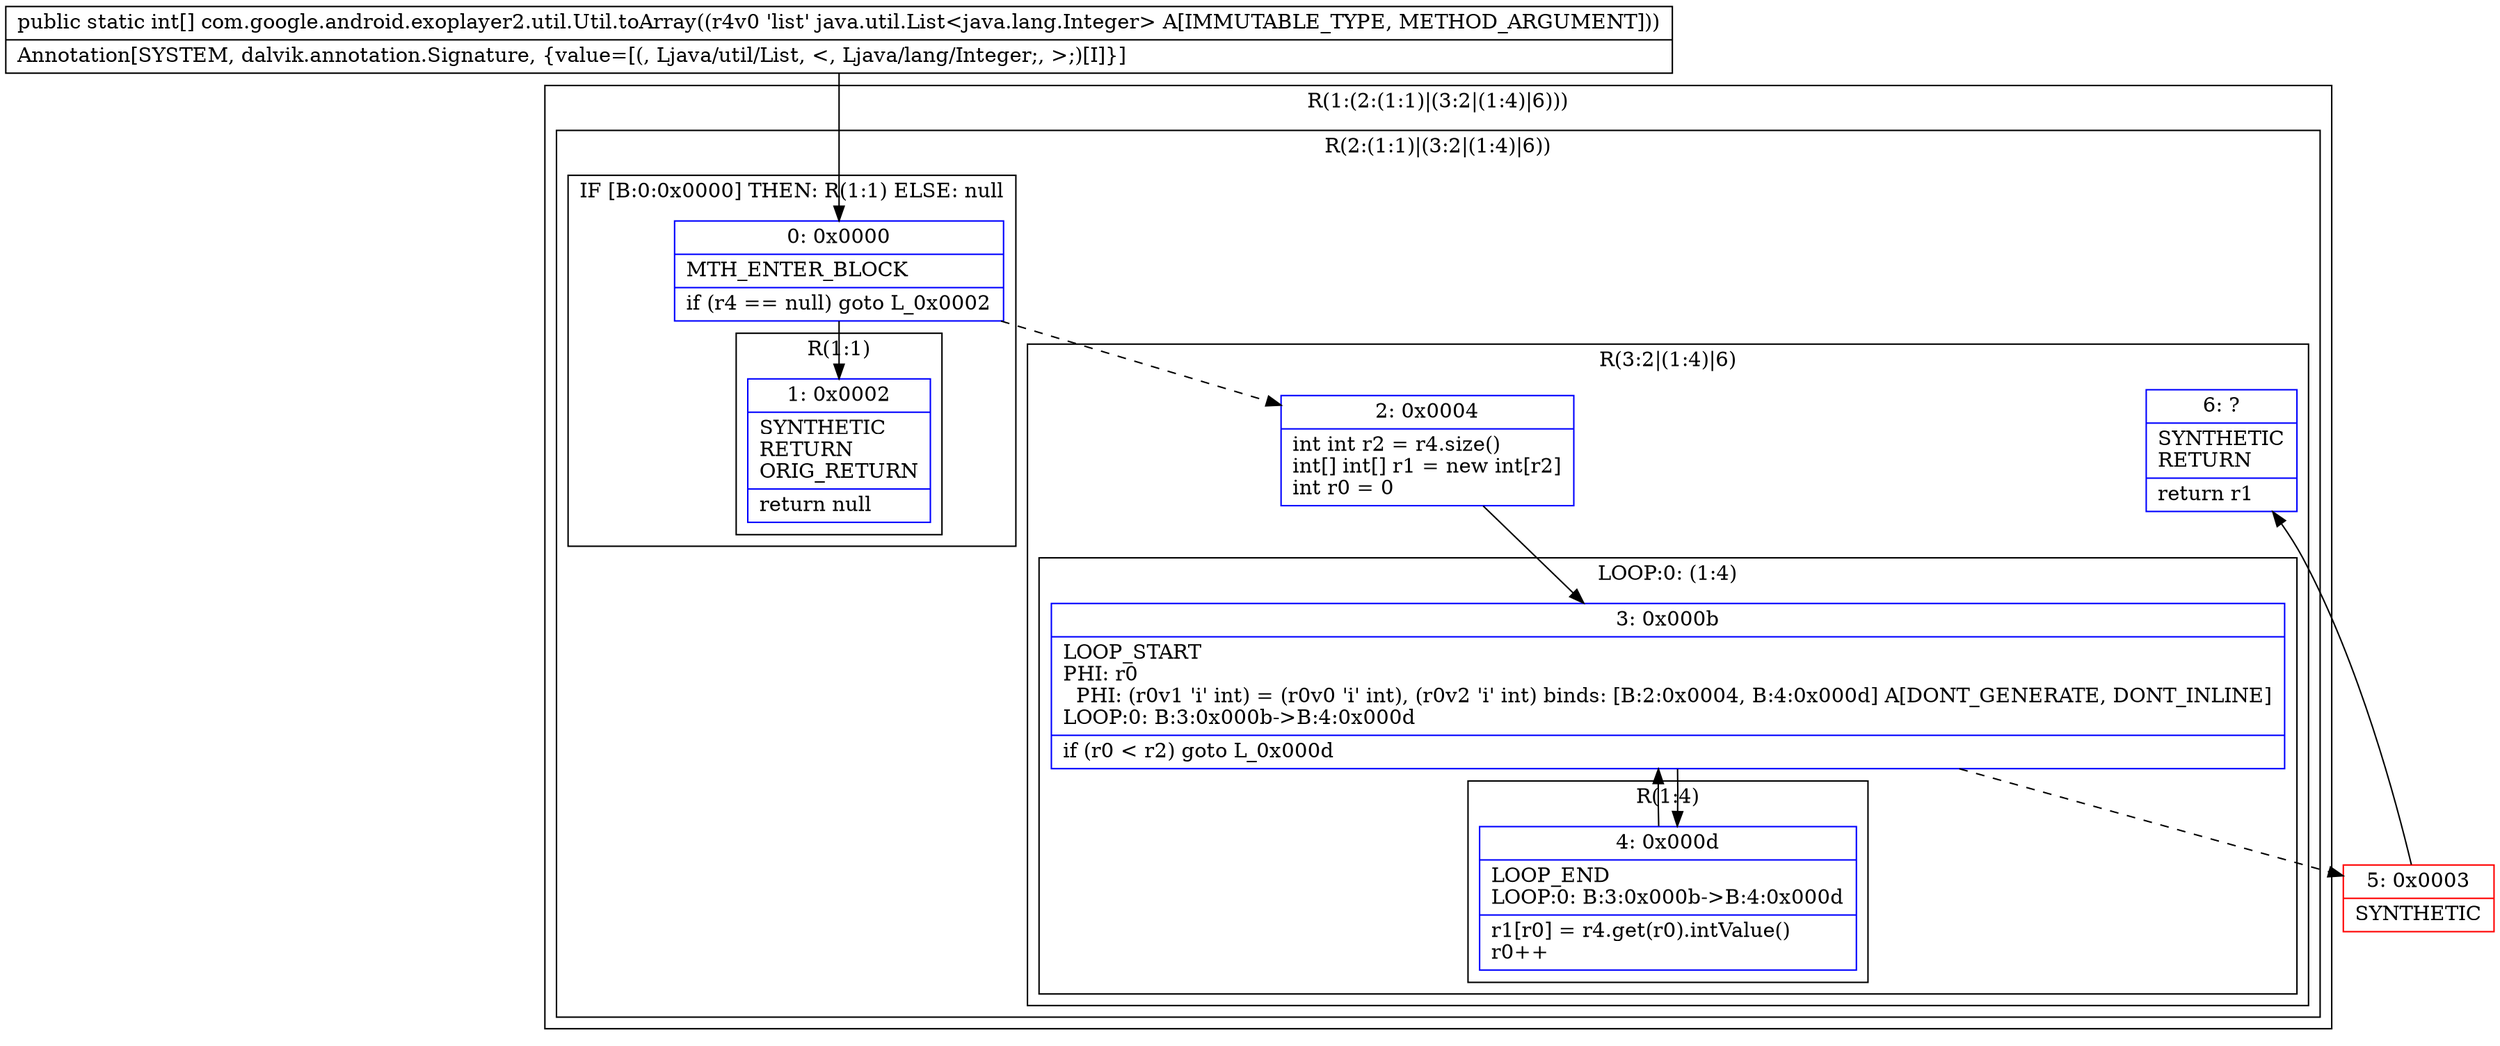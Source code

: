 digraph "CFG forcom.google.android.exoplayer2.util.Util.toArray(Ljava\/util\/List;)[I" {
subgraph cluster_Region_1082208367 {
label = "R(1:(2:(1:1)|(3:2|(1:4)|6)))";
node [shape=record,color=blue];
subgraph cluster_Region_408788440 {
label = "R(2:(1:1)|(3:2|(1:4)|6))";
node [shape=record,color=blue];
subgraph cluster_IfRegion_1391100634 {
label = "IF [B:0:0x0000] THEN: R(1:1) ELSE: null";
node [shape=record,color=blue];
Node_0 [shape=record,label="{0\:\ 0x0000|MTH_ENTER_BLOCK\l|if (r4 == null) goto L_0x0002\l}"];
subgraph cluster_Region_1633878533 {
label = "R(1:1)";
node [shape=record,color=blue];
Node_1 [shape=record,label="{1\:\ 0x0002|SYNTHETIC\lRETURN\lORIG_RETURN\l|return null\l}"];
}
}
subgraph cluster_Region_1723613947 {
label = "R(3:2|(1:4)|6)";
node [shape=record,color=blue];
Node_2 [shape=record,label="{2\:\ 0x0004|int int r2 = r4.size()\lint[] int[] r1 = new int[r2]\lint r0 = 0\l}"];
subgraph cluster_LoopRegion_154516914 {
label = "LOOP:0: (1:4)";
node [shape=record,color=blue];
Node_3 [shape=record,label="{3\:\ 0x000b|LOOP_START\lPHI: r0 \l  PHI: (r0v1 'i' int) = (r0v0 'i' int), (r0v2 'i' int) binds: [B:2:0x0004, B:4:0x000d] A[DONT_GENERATE, DONT_INLINE]\lLOOP:0: B:3:0x000b\-\>B:4:0x000d\l|if (r0 \< r2) goto L_0x000d\l}"];
subgraph cluster_Region_749423693 {
label = "R(1:4)";
node [shape=record,color=blue];
Node_4 [shape=record,label="{4\:\ 0x000d|LOOP_END\lLOOP:0: B:3:0x000b\-\>B:4:0x000d\l|r1[r0] = r4.get(r0).intValue()\lr0++\l}"];
}
}
Node_6 [shape=record,label="{6\:\ ?|SYNTHETIC\lRETURN\l|return r1\l}"];
}
}
}
Node_5 [shape=record,color=red,label="{5\:\ 0x0003|SYNTHETIC\l}"];
MethodNode[shape=record,label="{public static int[] com.google.android.exoplayer2.util.Util.toArray((r4v0 'list' java.util.List\<java.lang.Integer\> A[IMMUTABLE_TYPE, METHOD_ARGUMENT]))  | Annotation[SYSTEM, dalvik.annotation.Signature, \{value=[(, Ljava\/util\/List, \<, Ljava\/lang\/Integer;, \>;)[I]\}]\l}"];
MethodNode -> Node_0;
Node_0 -> Node_1;
Node_0 -> Node_2[style=dashed];
Node_2 -> Node_3;
Node_3 -> Node_4;
Node_3 -> Node_5[style=dashed];
Node_4 -> Node_3;
Node_5 -> Node_6;
}

